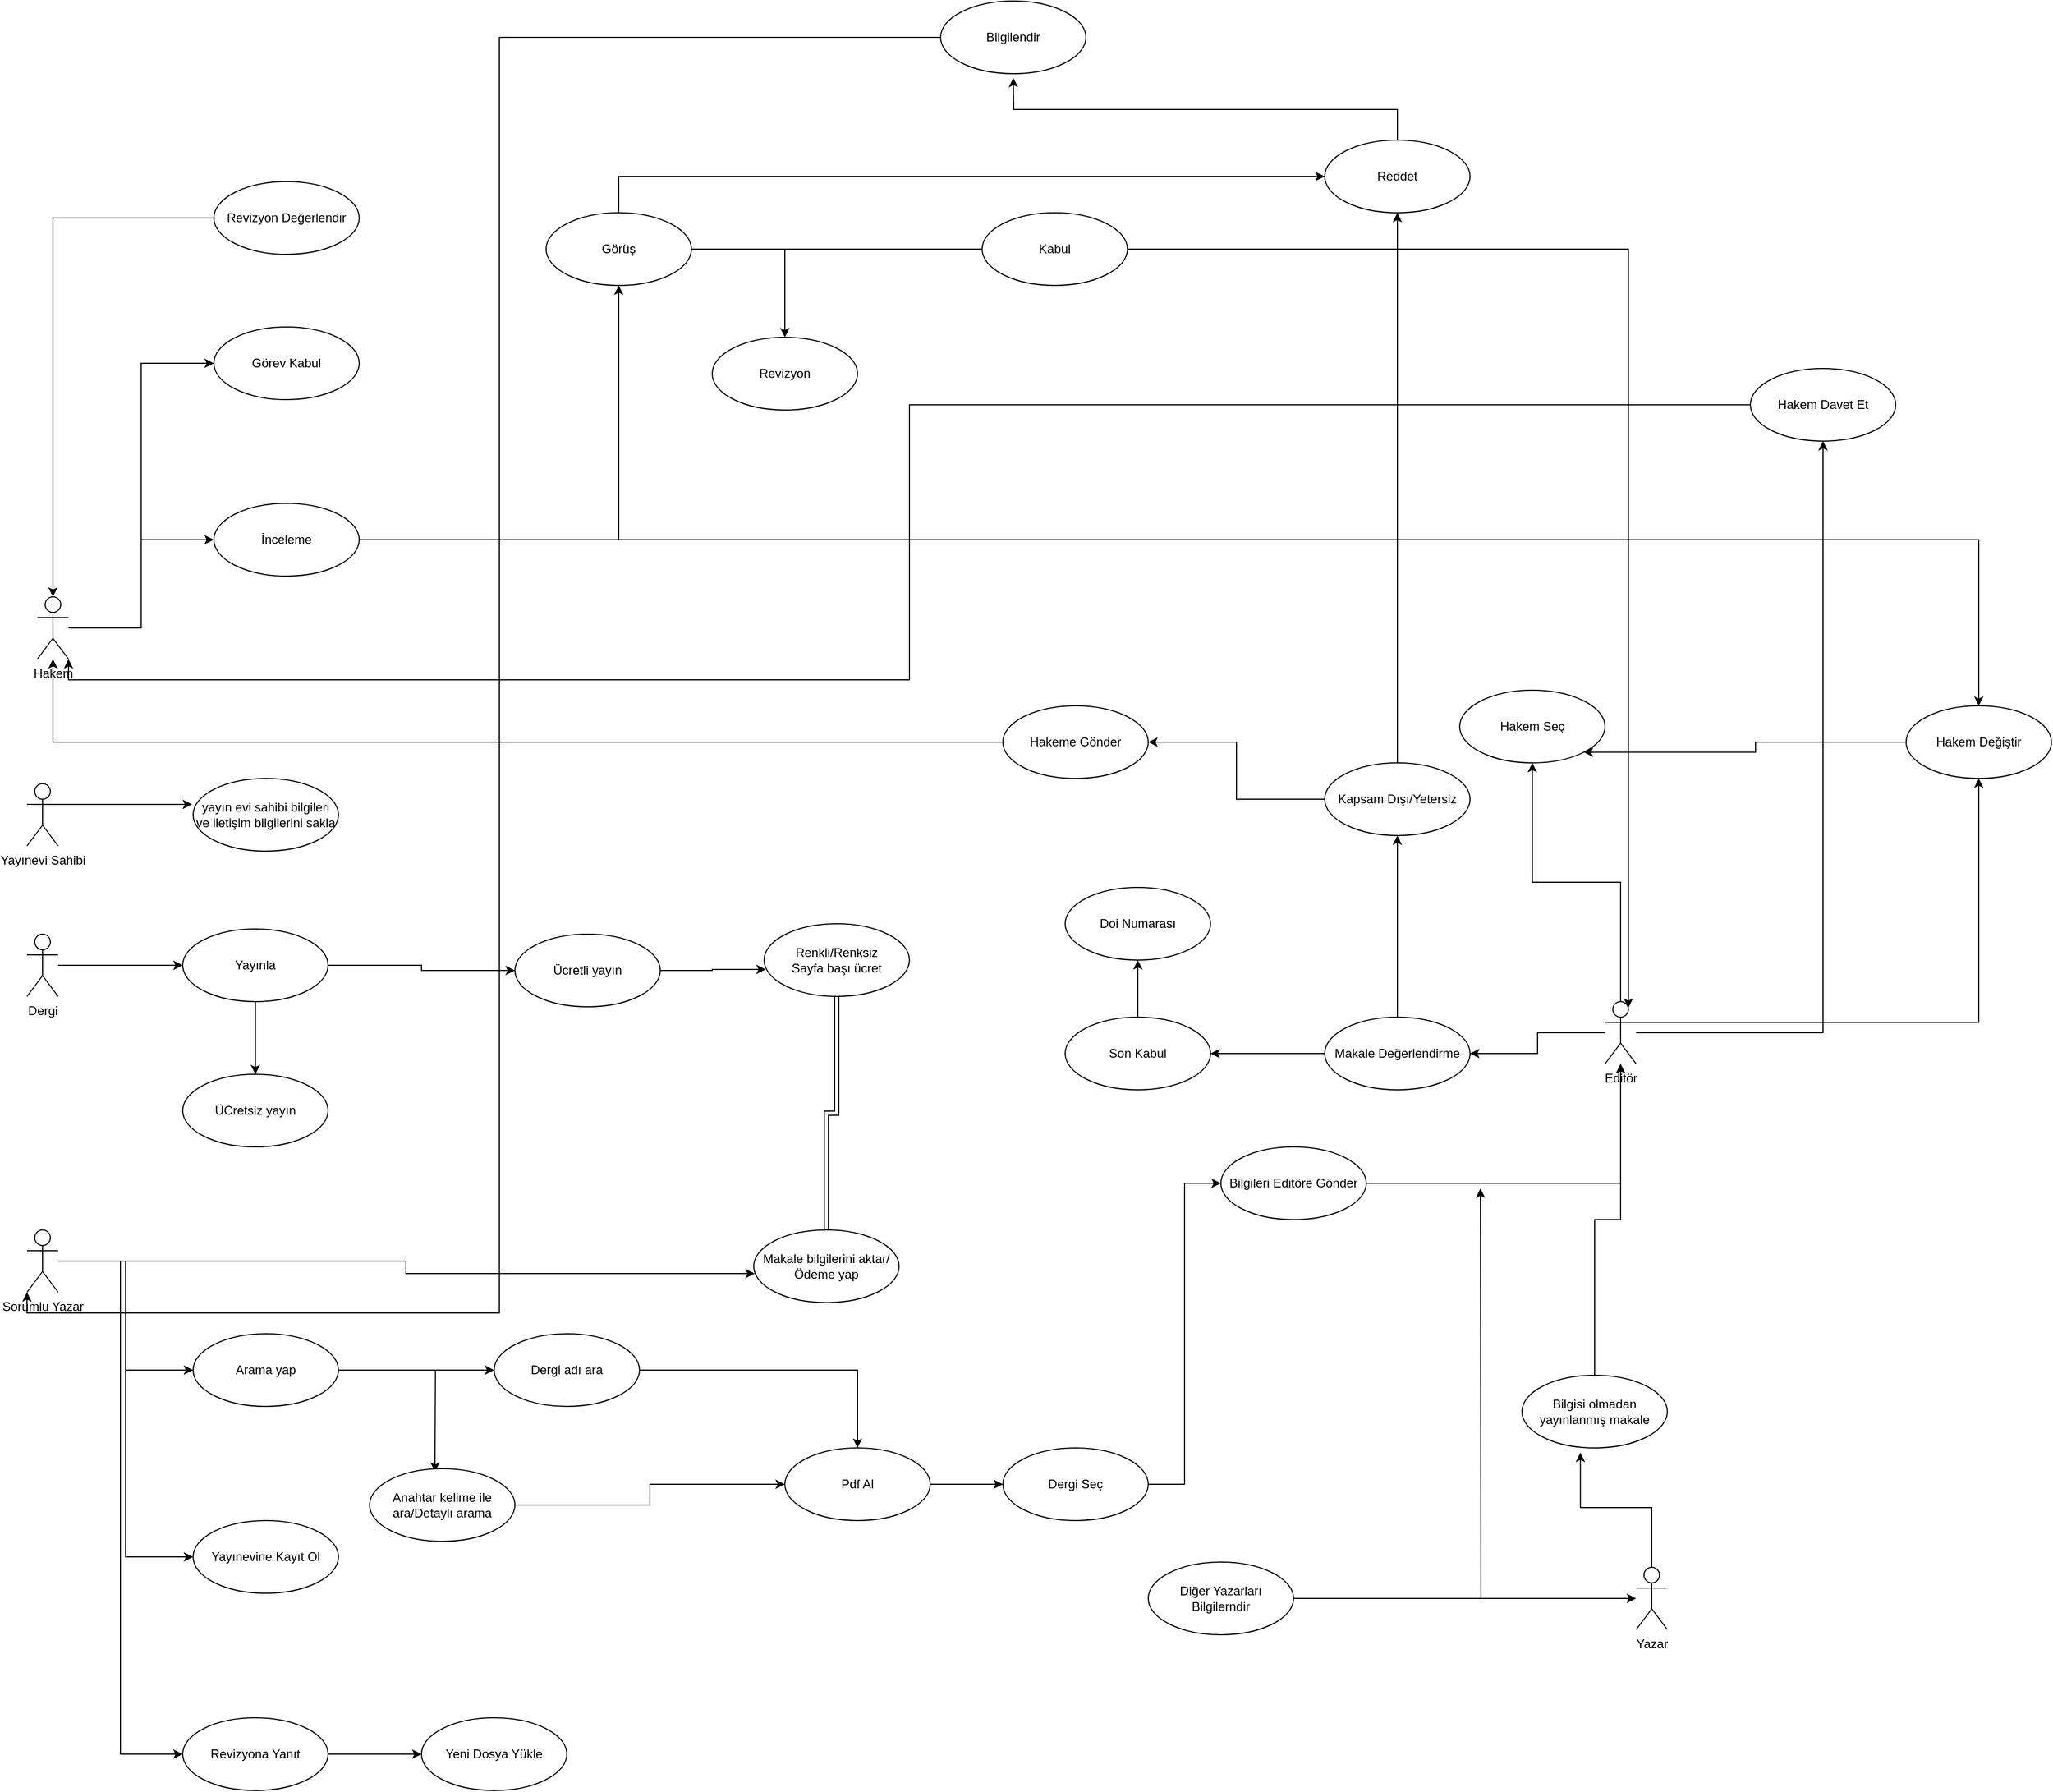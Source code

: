 <mxfile version="15.7.3" type="github">
  <diagram id="awHQZrbnHYnMlNxNUQ2R" name="Page-1">
    <mxGraphModel dx="5209" dy="3049" grid="1" gridSize="10" guides="1" tooltips="1" connect="1" arrows="1" fold="1" page="1" pageScale="1" pageWidth="827" pageHeight="1169" math="0" shadow="0">
      <root>
        <mxCell id="0" />
        <mxCell id="1" parent="0" />
        <mxCell id="LZG-TzadzP1TrmRf6MQe-5" style="edgeStyle=orthogonalEdgeStyle;rounded=0;orthogonalLoop=1;jettySize=auto;html=1;exitX=1;exitY=0.333;exitDx=0;exitDy=0;exitPerimeter=0;entryX=-0.007;entryY=0.357;entryDx=0;entryDy=0;entryPerimeter=0;" edge="1" parent="1" source="LZG-TzadzP1TrmRf6MQe-1" target="LZG-TzadzP1TrmRf6MQe-4">
          <mxGeometry relative="1" as="geometry" />
        </mxCell>
        <mxCell id="LZG-TzadzP1TrmRf6MQe-1" value="Yayınevi Sahibi" style="shape=umlActor;verticalLabelPosition=bottom;verticalAlign=top;html=1;" vertex="1" parent="1">
          <mxGeometry x="-827" y="-415" width="30" height="60" as="geometry" />
        </mxCell>
        <mxCell id="LZG-TzadzP1TrmRf6MQe-4" value="yayın evi sahibi bilgileri ve iletişim bilgilerini sakla" style="ellipse;whiteSpace=wrap;html=1;" vertex="1" parent="1">
          <mxGeometry x="-667" y="-420" width="140" height="70" as="geometry" />
        </mxCell>
        <mxCell id="LZG-TzadzP1TrmRf6MQe-9" style="edgeStyle=orthogonalEdgeStyle;rounded=0;orthogonalLoop=1;jettySize=auto;html=1;entryX=0.007;entryY=0.6;entryDx=0;entryDy=0;entryPerimeter=0;" edge="1" parent="1" source="LZG-TzadzP1TrmRf6MQe-6" target="LZG-TzadzP1TrmRf6MQe-8">
          <mxGeometry relative="1" as="geometry" />
        </mxCell>
        <mxCell id="LZG-TzadzP1TrmRf6MQe-11" style="edgeStyle=orthogonalEdgeStyle;rounded=0;orthogonalLoop=1;jettySize=auto;html=1;entryX=0;entryY=0.5;entryDx=0;entryDy=0;" edge="1" parent="1" source="LZG-TzadzP1TrmRf6MQe-6" target="LZG-TzadzP1TrmRf6MQe-10">
          <mxGeometry relative="1" as="geometry">
            <mxPoint x="-807" y="145" as="targetPoint" />
          </mxGeometry>
        </mxCell>
        <mxCell id="LZG-TzadzP1TrmRf6MQe-28" style="edgeStyle=orthogonalEdgeStyle;rounded=0;orthogonalLoop=1;jettySize=auto;html=1;entryX=0;entryY=0.5;entryDx=0;entryDy=0;" edge="1" parent="1" source="LZG-TzadzP1TrmRf6MQe-6" target="LZG-TzadzP1TrmRf6MQe-27">
          <mxGeometry relative="1" as="geometry" />
        </mxCell>
        <mxCell id="LZG-TzadzP1TrmRf6MQe-91" style="edgeStyle=orthogonalEdgeStyle;rounded=0;orthogonalLoop=1;jettySize=auto;html=1;entryX=0;entryY=0.5;entryDx=0;entryDy=0;" edge="1" parent="1" source="LZG-TzadzP1TrmRf6MQe-6" target="LZG-TzadzP1TrmRf6MQe-89">
          <mxGeometry relative="1" as="geometry" />
        </mxCell>
        <mxCell id="LZG-TzadzP1TrmRf6MQe-6" value="Sorumlu Yazar" style="shape=umlActor;verticalLabelPosition=bottom;verticalAlign=top;html=1;" vertex="1" parent="1">
          <mxGeometry x="-827" y="15" width="30" height="60" as="geometry" />
        </mxCell>
        <mxCell id="LZG-TzadzP1TrmRf6MQe-17" style="edgeStyle=orthogonalEdgeStyle;rounded=0;orthogonalLoop=1;jettySize=auto;html=1;entryX=0;entryY=0.5;entryDx=0;entryDy=0;" edge="1" parent="1" source="LZG-TzadzP1TrmRf6MQe-7" target="LZG-TzadzP1TrmRf6MQe-16">
          <mxGeometry relative="1" as="geometry" />
        </mxCell>
        <mxCell id="LZG-TzadzP1TrmRf6MQe-7" value="Dergi" style="shape=umlActor;verticalLabelPosition=bottom;verticalAlign=top;html=1;" vertex="1" parent="1">
          <mxGeometry x="-827" y="-270" width="30" height="60" as="geometry" />
        </mxCell>
        <mxCell id="LZG-TzadzP1TrmRf6MQe-8" value="Makale bilgilerini aktar/Ödeme yap" style="ellipse;whiteSpace=wrap;html=1;" vertex="1" parent="1">
          <mxGeometry x="-127" y="15" width="140" height="70" as="geometry" />
        </mxCell>
        <mxCell id="LZG-TzadzP1TrmRf6MQe-14" style="edgeStyle=orthogonalEdgeStyle;rounded=0;orthogonalLoop=1;jettySize=auto;html=1;" edge="1" parent="1" source="LZG-TzadzP1TrmRf6MQe-10" target="LZG-TzadzP1TrmRf6MQe-12">
          <mxGeometry relative="1" as="geometry" />
        </mxCell>
        <mxCell id="LZG-TzadzP1TrmRf6MQe-15" style="edgeStyle=orthogonalEdgeStyle;rounded=0;orthogonalLoop=1;jettySize=auto;html=1;entryX=0.021;entryY=0.329;entryDx=0;entryDy=0;entryPerimeter=0;" edge="1" parent="1" source="LZG-TzadzP1TrmRf6MQe-10">
          <mxGeometry relative="1" as="geometry">
            <mxPoint x="-434.06" y="248.03" as="targetPoint" />
          </mxGeometry>
        </mxCell>
        <mxCell id="LZG-TzadzP1TrmRf6MQe-10" value="Arama yap" style="ellipse;whiteSpace=wrap;html=1;" vertex="1" parent="1">
          <mxGeometry x="-667" y="115" width="140" height="70" as="geometry" />
        </mxCell>
        <mxCell id="LZG-TzadzP1TrmRf6MQe-32" style="edgeStyle=orthogonalEdgeStyle;rounded=0;orthogonalLoop=1;jettySize=auto;html=1;entryX=0.5;entryY=0;entryDx=0;entryDy=0;" edge="1" parent="1" source="LZG-TzadzP1TrmRf6MQe-12" target="LZG-TzadzP1TrmRf6MQe-31">
          <mxGeometry relative="1" as="geometry" />
        </mxCell>
        <mxCell id="LZG-TzadzP1TrmRf6MQe-12" value="Dergi adı ara" style="ellipse;whiteSpace=wrap;html=1;" vertex="1" parent="1">
          <mxGeometry x="-377" y="115" width="140" height="70" as="geometry" />
        </mxCell>
        <mxCell id="LZG-TzadzP1TrmRf6MQe-33" style="edgeStyle=orthogonalEdgeStyle;rounded=0;orthogonalLoop=1;jettySize=auto;html=1;" edge="1" parent="1" source="LZG-TzadzP1TrmRf6MQe-13" target="LZG-TzadzP1TrmRf6MQe-31">
          <mxGeometry relative="1" as="geometry" />
        </mxCell>
        <mxCell id="LZG-TzadzP1TrmRf6MQe-13" value="Anahtar kelime ile ara/Detaylı arama" style="ellipse;whiteSpace=wrap;html=1;" vertex="1" parent="1">
          <mxGeometry x="-497" y="245" width="140" height="70" as="geometry" />
        </mxCell>
        <mxCell id="LZG-TzadzP1TrmRf6MQe-20" style="edgeStyle=orthogonalEdgeStyle;rounded=0;orthogonalLoop=1;jettySize=auto;html=1;entryX=0.5;entryY=0;entryDx=0;entryDy=0;" edge="1" parent="1" source="LZG-TzadzP1TrmRf6MQe-16" target="LZG-TzadzP1TrmRf6MQe-19">
          <mxGeometry relative="1" as="geometry" />
        </mxCell>
        <mxCell id="LZG-TzadzP1TrmRf6MQe-21" style="edgeStyle=orthogonalEdgeStyle;rounded=0;orthogonalLoop=1;jettySize=auto;html=1;exitX=1;exitY=0.5;exitDx=0;exitDy=0;entryX=0;entryY=0.5;entryDx=0;entryDy=0;" edge="1" parent="1" source="LZG-TzadzP1TrmRf6MQe-16" target="LZG-TzadzP1TrmRf6MQe-18">
          <mxGeometry relative="1" as="geometry">
            <mxPoint x="-467" y="-239.882" as="targetPoint" />
          </mxGeometry>
        </mxCell>
        <mxCell id="LZG-TzadzP1TrmRf6MQe-16" value="Yayınla" style="ellipse;whiteSpace=wrap;html=1;" vertex="1" parent="1">
          <mxGeometry x="-677" y="-275" width="140" height="70" as="geometry" />
        </mxCell>
        <mxCell id="LZG-TzadzP1TrmRf6MQe-24" style="edgeStyle=orthogonalEdgeStyle;rounded=0;orthogonalLoop=1;jettySize=auto;html=1;entryX=0.011;entryY=0.629;entryDx=0;entryDy=0;entryPerimeter=0;" edge="1" parent="1" source="LZG-TzadzP1TrmRf6MQe-18" target="LZG-TzadzP1TrmRf6MQe-23">
          <mxGeometry relative="1" as="geometry" />
        </mxCell>
        <mxCell id="LZG-TzadzP1TrmRf6MQe-18" value="Ücretli yayın" style="ellipse;whiteSpace=wrap;html=1;" vertex="1" parent="1">
          <mxGeometry x="-357" y="-270" width="140" height="70" as="geometry" />
        </mxCell>
        <mxCell id="LZG-TzadzP1TrmRf6MQe-19" value="ÜCretsiz yayın" style="ellipse;whiteSpace=wrap;html=1;" vertex="1" parent="1">
          <mxGeometry x="-677" y="-135" width="140" height="70" as="geometry" />
        </mxCell>
        <mxCell id="LZG-TzadzP1TrmRf6MQe-25" style="edgeStyle=orthogonalEdgeStyle;rounded=0;orthogonalLoop=1;jettySize=auto;html=1;shape=link;" edge="1" parent="1" source="LZG-TzadzP1TrmRf6MQe-23" target="LZG-TzadzP1TrmRf6MQe-8">
          <mxGeometry relative="1" as="geometry" />
        </mxCell>
        <mxCell id="LZG-TzadzP1TrmRf6MQe-23" value="Renkli/Renksiz&lt;br&gt;Sayfa başı ücret" style="ellipse;whiteSpace=wrap;html=1;" vertex="1" parent="1">
          <mxGeometry x="-117" y="-280" width="140" height="70" as="geometry" />
        </mxCell>
        <mxCell id="LZG-TzadzP1TrmRf6MQe-27" value="Yayınevine Kayıt Ol" style="ellipse;whiteSpace=wrap;html=1;" vertex="1" parent="1">
          <mxGeometry x="-667" y="295" width="140" height="70" as="geometry" />
        </mxCell>
        <mxCell id="LZG-TzadzP1TrmRf6MQe-49" style="edgeStyle=orthogonalEdgeStyle;rounded=0;orthogonalLoop=1;jettySize=auto;html=1;entryX=1;entryY=0.5;entryDx=0;entryDy=0;" edge="1" parent="1" source="LZG-TzadzP1TrmRf6MQe-29" target="LZG-TzadzP1TrmRf6MQe-48">
          <mxGeometry relative="1" as="geometry" />
        </mxCell>
        <mxCell id="LZG-TzadzP1TrmRf6MQe-60" style="edgeStyle=orthogonalEdgeStyle;rounded=0;orthogonalLoop=1;jettySize=auto;html=1;entryX=0.5;entryY=1;entryDx=0;entryDy=0;" edge="1" parent="1" source="LZG-TzadzP1TrmRf6MQe-29" target="LZG-TzadzP1TrmRf6MQe-59">
          <mxGeometry relative="1" as="geometry" />
        </mxCell>
        <mxCell id="LZG-TzadzP1TrmRf6MQe-62" style="edgeStyle=orthogonalEdgeStyle;rounded=0;orthogonalLoop=1;jettySize=auto;html=1;entryX=0.5;entryY=1;entryDx=0;entryDy=0;" edge="1" parent="1" source="LZG-TzadzP1TrmRf6MQe-29" target="LZG-TzadzP1TrmRf6MQe-61">
          <mxGeometry relative="1" as="geometry">
            <mxPoint x="903" y="-265" as="targetPoint" />
          </mxGeometry>
        </mxCell>
        <mxCell id="LZG-TzadzP1TrmRf6MQe-80" style="edgeStyle=orthogonalEdgeStyle;rounded=0;orthogonalLoop=1;jettySize=auto;html=1;exitX=1;exitY=0.333;exitDx=0;exitDy=0;exitPerimeter=0;entryX=0.5;entryY=1;entryDx=0;entryDy=0;" edge="1" parent="1" source="LZG-TzadzP1TrmRf6MQe-29" target="LZG-TzadzP1TrmRf6MQe-79">
          <mxGeometry relative="1" as="geometry" />
        </mxCell>
        <mxCell id="LZG-TzadzP1TrmRf6MQe-29" value="Editör" style="shape=umlActor;verticalLabelPosition=bottom;verticalAlign=top;html=1;" vertex="1" parent="1">
          <mxGeometry x="693" y="-205" width="30" height="60" as="geometry" />
        </mxCell>
        <mxCell id="LZG-TzadzP1TrmRf6MQe-46" style="edgeStyle=orthogonalEdgeStyle;rounded=0;orthogonalLoop=1;jettySize=auto;html=1;entryX=0.402;entryY=1.065;entryDx=0;entryDy=0;entryPerimeter=0;" edge="1" parent="1" source="LZG-TzadzP1TrmRf6MQe-30" target="LZG-TzadzP1TrmRf6MQe-45">
          <mxGeometry relative="1" as="geometry" />
        </mxCell>
        <mxCell id="LZG-TzadzP1TrmRf6MQe-30" value="Yazar" style="shape=umlActor;verticalLabelPosition=bottom;verticalAlign=top;html=1;" vertex="1" parent="1">
          <mxGeometry x="723" y="340" width="30" height="60" as="geometry" />
        </mxCell>
        <mxCell id="LZG-TzadzP1TrmRf6MQe-35" style="edgeStyle=orthogonalEdgeStyle;rounded=0;orthogonalLoop=1;jettySize=auto;html=1;entryX=0;entryY=0.5;entryDx=0;entryDy=0;" edge="1" parent="1" source="LZG-TzadzP1TrmRf6MQe-31" target="LZG-TzadzP1TrmRf6MQe-34">
          <mxGeometry relative="1" as="geometry" />
        </mxCell>
        <mxCell id="LZG-TzadzP1TrmRf6MQe-31" value="Pdf Al" style="ellipse;whiteSpace=wrap;html=1;" vertex="1" parent="1">
          <mxGeometry x="-97" y="225" width="140" height="70" as="geometry" />
        </mxCell>
        <mxCell id="LZG-TzadzP1TrmRf6MQe-37" style="edgeStyle=orthogonalEdgeStyle;rounded=0;orthogonalLoop=1;jettySize=auto;html=1;entryX=0;entryY=0.5;entryDx=0;entryDy=0;" edge="1" parent="1" source="LZG-TzadzP1TrmRf6MQe-34" target="LZG-TzadzP1TrmRf6MQe-36">
          <mxGeometry relative="1" as="geometry" />
        </mxCell>
        <mxCell id="LZG-TzadzP1TrmRf6MQe-34" value="Dergi Seç" style="ellipse;whiteSpace=wrap;html=1;" vertex="1" parent="1">
          <mxGeometry x="113" y="225" width="140" height="70" as="geometry" />
        </mxCell>
        <mxCell id="LZG-TzadzP1TrmRf6MQe-42" style="edgeStyle=orthogonalEdgeStyle;rounded=0;orthogonalLoop=1;jettySize=auto;html=1;" edge="1" parent="1" source="LZG-TzadzP1TrmRf6MQe-36" target="LZG-TzadzP1TrmRf6MQe-29">
          <mxGeometry relative="1" as="geometry" />
        </mxCell>
        <mxCell id="LZG-TzadzP1TrmRf6MQe-36" value="Bilgileri Editöre Gönder" style="ellipse;whiteSpace=wrap;html=1;" vertex="1" parent="1">
          <mxGeometry x="323" y="-65" width="140" height="70" as="geometry" />
        </mxCell>
        <mxCell id="LZG-TzadzP1TrmRf6MQe-43" style="edgeStyle=orthogonalEdgeStyle;rounded=0;orthogonalLoop=1;jettySize=auto;html=1;" edge="1" parent="1" source="LZG-TzadzP1TrmRf6MQe-41">
          <mxGeometry relative="1" as="geometry">
            <mxPoint x="573" y="-25" as="targetPoint" />
          </mxGeometry>
        </mxCell>
        <mxCell id="LZG-TzadzP1TrmRf6MQe-44" style="edgeStyle=orthogonalEdgeStyle;rounded=0;orthogonalLoop=1;jettySize=auto;html=1;" edge="1" parent="1" source="LZG-TzadzP1TrmRf6MQe-41" target="LZG-TzadzP1TrmRf6MQe-30">
          <mxGeometry relative="1" as="geometry" />
        </mxCell>
        <mxCell id="LZG-TzadzP1TrmRf6MQe-41" value="Diğer Yazarları Bilgilerndir" style="ellipse;whiteSpace=wrap;html=1;" vertex="1" parent="1">
          <mxGeometry x="253" y="335" width="140" height="70" as="geometry" />
        </mxCell>
        <mxCell id="LZG-TzadzP1TrmRf6MQe-47" style="edgeStyle=orthogonalEdgeStyle;rounded=0;orthogonalLoop=1;jettySize=auto;html=1;" edge="1" parent="1" source="LZG-TzadzP1TrmRf6MQe-45" target="LZG-TzadzP1TrmRf6MQe-29">
          <mxGeometry relative="1" as="geometry" />
        </mxCell>
        <mxCell id="LZG-TzadzP1TrmRf6MQe-45" value="Bilgisi olmadan yayınlanmış makale" style="ellipse;whiteSpace=wrap;html=1;" vertex="1" parent="1">
          <mxGeometry x="613" y="155" width="140" height="70" as="geometry" />
        </mxCell>
        <mxCell id="LZG-TzadzP1TrmRf6MQe-52" style="edgeStyle=orthogonalEdgeStyle;rounded=0;orthogonalLoop=1;jettySize=auto;html=1;entryX=0.5;entryY=1;entryDx=0;entryDy=0;" edge="1" parent="1" source="LZG-TzadzP1TrmRf6MQe-48" target="LZG-TzadzP1TrmRf6MQe-50">
          <mxGeometry relative="1" as="geometry" />
        </mxCell>
        <mxCell id="LZG-TzadzP1TrmRf6MQe-57" style="edgeStyle=orthogonalEdgeStyle;rounded=0;orthogonalLoop=1;jettySize=auto;html=1;entryX=1;entryY=0.5;entryDx=0;entryDy=0;" edge="1" parent="1" source="LZG-TzadzP1TrmRf6MQe-48" target="LZG-TzadzP1TrmRf6MQe-51">
          <mxGeometry relative="1" as="geometry" />
        </mxCell>
        <mxCell id="LZG-TzadzP1TrmRf6MQe-48" value="Makale Değerlendirme" style="ellipse;whiteSpace=wrap;html=1;" vertex="1" parent="1">
          <mxGeometry x="423" y="-190" width="140" height="70" as="geometry" />
        </mxCell>
        <mxCell id="LZG-TzadzP1TrmRf6MQe-55" style="edgeStyle=orthogonalEdgeStyle;rounded=0;orthogonalLoop=1;jettySize=auto;html=1;entryX=0.5;entryY=1;entryDx=0;entryDy=0;" edge="1" parent="1" source="LZG-TzadzP1TrmRf6MQe-50" target="LZG-TzadzP1TrmRf6MQe-53">
          <mxGeometry relative="1" as="geometry" />
        </mxCell>
        <mxCell id="LZG-TzadzP1TrmRf6MQe-56" style="edgeStyle=orthogonalEdgeStyle;rounded=0;orthogonalLoop=1;jettySize=auto;html=1;" edge="1" parent="1" source="LZG-TzadzP1TrmRf6MQe-50" target="LZG-TzadzP1TrmRf6MQe-54">
          <mxGeometry relative="1" as="geometry" />
        </mxCell>
        <mxCell id="LZG-TzadzP1TrmRf6MQe-50" value="Kapsam Dışı/Yetersiz" style="ellipse;whiteSpace=wrap;html=1;" vertex="1" parent="1">
          <mxGeometry x="423" y="-435" width="140" height="70" as="geometry" />
        </mxCell>
        <mxCell id="LZG-TzadzP1TrmRf6MQe-78" value="" style="edgeStyle=orthogonalEdgeStyle;rounded=0;orthogonalLoop=1;jettySize=auto;html=1;" edge="1" parent="1" source="LZG-TzadzP1TrmRf6MQe-51" target="LZG-TzadzP1TrmRf6MQe-77">
          <mxGeometry relative="1" as="geometry" />
        </mxCell>
        <mxCell id="LZG-TzadzP1TrmRf6MQe-51" value="Son Kabul" style="ellipse;whiteSpace=wrap;html=1;" vertex="1" parent="1">
          <mxGeometry x="173" y="-190" width="140" height="70" as="geometry" />
        </mxCell>
        <mxCell id="LZG-TzadzP1TrmRf6MQe-86" style="edgeStyle=orthogonalEdgeStyle;rounded=0;orthogonalLoop=1;jettySize=auto;html=1;exitX=0.5;exitY=0;exitDx=0;exitDy=0;" edge="1" parent="1" source="LZG-TzadzP1TrmRf6MQe-53">
          <mxGeometry relative="1" as="geometry">
            <mxPoint x="123" y="-1095.0" as="targetPoint" />
          </mxGeometry>
        </mxCell>
        <mxCell id="LZG-TzadzP1TrmRf6MQe-53" value="Reddet" style="ellipse;whiteSpace=wrap;html=1;" vertex="1" parent="1">
          <mxGeometry x="423" y="-1035" width="140" height="70" as="geometry" />
        </mxCell>
        <mxCell id="LZG-TzadzP1TrmRf6MQe-64" style="edgeStyle=orthogonalEdgeStyle;rounded=0;orthogonalLoop=1;jettySize=auto;html=1;" edge="1" parent="1" source="LZG-TzadzP1TrmRf6MQe-54" target="LZG-TzadzP1TrmRf6MQe-63">
          <mxGeometry relative="1" as="geometry" />
        </mxCell>
        <mxCell id="LZG-TzadzP1TrmRf6MQe-54" value="Hakeme Gönder" style="ellipse;whiteSpace=wrap;html=1;" vertex="1" parent="1">
          <mxGeometry x="113" y="-490" width="140" height="70" as="geometry" />
        </mxCell>
        <mxCell id="LZG-TzadzP1TrmRf6MQe-59" value="Hakem Seç" style="ellipse;whiteSpace=wrap;html=1;" vertex="1" parent="1">
          <mxGeometry x="553" y="-505" width="140" height="70" as="geometry" />
        </mxCell>
        <mxCell id="LZG-TzadzP1TrmRf6MQe-67" style="edgeStyle=orthogonalEdgeStyle;rounded=0;orthogonalLoop=1;jettySize=auto;html=1;entryX=1;entryY=1;entryDx=0;entryDy=0;entryPerimeter=0;" edge="1" parent="1" source="LZG-TzadzP1TrmRf6MQe-61" target="LZG-TzadzP1TrmRf6MQe-63">
          <mxGeometry relative="1" as="geometry" />
        </mxCell>
        <mxCell id="LZG-TzadzP1TrmRf6MQe-61" value="Hakem Davet Et" style="ellipse;whiteSpace=wrap;html=1;" vertex="1" parent="1">
          <mxGeometry x="833" y="-815" width="140" height="70" as="geometry" />
        </mxCell>
        <mxCell id="LZG-TzadzP1TrmRf6MQe-66" style="edgeStyle=orthogonalEdgeStyle;rounded=0;orthogonalLoop=1;jettySize=auto;html=1;entryX=0;entryY=0.5;entryDx=0;entryDy=0;" edge="1" parent="1" source="LZG-TzadzP1TrmRf6MQe-63" target="LZG-TzadzP1TrmRf6MQe-65">
          <mxGeometry relative="1" as="geometry" />
        </mxCell>
        <mxCell id="LZG-TzadzP1TrmRf6MQe-69" style="edgeStyle=orthogonalEdgeStyle;rounded=0;orthogonalLoop=1;jettySize=auto;html=1;entryX=0;entryY=0.5;entryDx=0;entryDy=0;" edge="1" parent="1" source="LZG-TzadzP1TrmRf6MQe-63" target="LZG-TzadzP1TrmRf6MQe-68">
          <mxGeometry relative="1" as="geometry" />
        </mxCell>
        <mxCell id="LZG-TzadzP1TrmRf6MQe-63" value="Hakem" style="shape=umlActor;verticalLabelPosition=bottom;verticalAlign=top;html=1;" vertex="1" parent="1">
          <mxGeometry x="-817" y="-595" width="30" height="60" as="geometry" />
        </mxCell>
        <mxCell id="LZG-TzadzP1TrmRf6MQe-70" style="edgeStyle=orthogonalEdgeStyle;rounded=0;orthogonalLoop=1;jettySize=auto;html=1;entryX=0.5;entryY=1;entryDx=0;entryDy=0;" edge="1" parent="1" source="LZG-TzadzP1TrmRf6MQe-65" target="LZG-TzadzP1TrmRf6MQe-72">
          <mxGeometry relative="1" as="geometry">
            <mxPoint x="-167" y="-955.0" as="targetPoint" />
          </mxGeometry>
        </mxCell>
        <mxCell id="LZG-TzadzP1TrmRf6MQe-82" style="edgeStyle=orthogonalEdgeStyle;rounded=0;orthogonalLoop=1;jettySize=auto;html=1;" edge="1" parent="1" source="LZG-TzadzP1TrmRf6MQe-65" target="LZG-TzadzP1TrmRf6MQe-79">
          <mxGeometry relative="1" as="geometry" />
        </mxCell>
        <mxCell id="LZG-TzadzP1TrmRf6MQe-65" value="İnceleme" style="ellipse;whiteSpace=wrap;html=1;" vertex="1" parent="1">
          <mxGeometry x="-647" y="-685" width="140" height="70" as="geometry" />
        </mxCell>
        <mxCell id="LZG-TzadzP1TrmRf6MQe-68" value="Görev Kabul" style="ellipse;whiteSpace=wrap;html=1;" vertex="1" parent="1">
          <mxGeometry x="-647" y="-855" width="140" height="70" as="geometry" />
        </mxCell>
        <mxCell id="LZG-TzadzP1TrmRf6MQe-73" style="edgeStyle=orthogonalEdgeStyle;rounded=0;orthogonalLoop=1;jettySize=auto;html=1;entryX=0;entryY=0.5;entryDx=0;entryDy=0;exitX=0.5;exitY=0;exitDx=0;exitDy=0;" edge="1" parent="1" source="LZG-TzadzP1TrmRf6MQe-72" target="LZG-TzadzP1TrmRf6MQe-53">
          <mxGeometry relative="1" as="geometry">
            <mxPoint x="-137" y="-930" as="sourcePoint" />
          </mxGeometry>
        </mxCell>
        <mxCell id="LZG-TzadzP1TrmRf6MQe-74" style="edgeStyle=orthogonalEdgeStyle;rounded=0;orthogonalLoop=1;jettySize=auto;html=1;entryX=0.75;entryY=0.1;entryDx=0;entryDy=0;entryPerimeter=0;startArrow=none;" edge="1" parent="1" source="LZG-TzadzP1TrmRf6MQe-75" target="LZG-TzadzP1TrmRf6MQe-29">
          <mxGeometry relative="1" as="geometry" />
        </mxCell>
        <mxCell id="LZG-TzadzP1TrmRf6MQe-88" style="edgeStyle=orthogonalEdgeStyle;rounded=0;orthogonalLoop=1;jettySize=auto;html=1;" edge="1" parent="1" source="LZG-TzadzP1TrmRf6MQe-72" target="LZG-TzadzP1TrmRf6MQe-87">
          <mxGeometry relative="1" as="geometry" />
        </mxCell>
        <mxCell id="LZG-TzadzP1TrmRf6MQe-72" value="Görüş" style="ellipse;whiteSpace=wrap;html=1;" vertex="1" parent="1">
          <mxGeometry x="-327" y="-965" width="140" height="70" as="geometry" />
        </mxCell>
        <mxCell id="LZG-TzadzP1TrmRf6MQe-75" value="Kabul" style="ellipse;whiteSpace=wrap;html=1;" vertex="1" parent="1">
          <mxGeometry x="93" y="-965" width="140" height="70" as="geometry" />
        </mxCell>
        <mxCell id="LZG-TzadzP1TrmRf6MQe-76" value="" style="edgeStyle=orthogonalEdgeStyle;rounded=0;orthogonalLoop=1;jettySize=auto;html=1;entryX=0;entryY=0.5;entryDx=0;entryDy=0;endArrow=none;" edge="1" parent="1" source="LZG-TzadzP1TrmRf6MQe-72" target="LZG-TzadzP1TrmRf6MQe-75">
          <mxGeometry relative="1" as="geometry">
            <mxPoint x="-187" y="-930.0" as="sourcePoint" />
            <mxPoint x="715.5" y="-199" as="targetPoint" />
          </mxGeometry>
        </mxCell>
        <mxCell id="LZG-TzadzP1TrmRf6MQe-77" value="Doi Numarası" style="ellipse;whiteSpace=wrap;html=1;" vertex="1" parent="1">
          <mxGeometry x="173" y="-315" width="140" height="70" as="geometry" />
        </mxCell>
        <mxCell id="LZG-TzadzP1TrmRf6MQe-81" style="edgeStyle=orthogonalEdgeStyle;rounded=0;orthogonalLoop=1;jettySize=auto;html=1;entryX=1;entryY=1;entryDx=0;entryDy=0;" edge="1" parent="1" source="LZG-TzadzP1TrmRf6MQe-79" target="LZG-TzadzP1TrmRf6MQe-59">
          <mxGeometry relative="1" as="geometry" />
        </mxCell>
        <mxCell id="LZG-TzadzP1TrmRf6MQe-79" value="Hakem Değiştir" style="ellipse;whiteSpace=wrap;html=1;" vertex="1" parent="1">
          <mxGeometry x="983" y="-490" width="140" height="70" as="geometry" />
        </mxCell>
        <mxCell id="LZG-TzadzP1TrmRf6MQe-85" style="edgeStyle=orthogonalEdgeStyle;rounded=0;orthogonalLoop=1;jettySize=auto;html=1;entryX=0;entryY=1;entryDx=0;entryDy=0;entryPerimeter=0;" edge="1" parent="1" source="LZG-TzadzP1TrmRf6MQe-83" target="LZG-TzadzP1TrmRf6MQe-6">
          <mxGeometry relative="1" as="geometry" />
        </mxCell>
        <mxCell id="LZG-TzadzP1TrmRf6MQe-83" value="Bilgilendir" style="ellipse;whiteSpace=wrap;html=1;" vertex="1" parent="1">
          <mxGeometry x="53" y="-1169" width="140" height="70" as="geometry" />
        </mxCell>
        <mxCell id="LZG-TzadzP1TrmRf6MQe-87" value="Revizyon" style="ellipse;whiteSpace=wrap;html=1;" vertex="1" parent="1">
          <mxGeometry x="-167" y="-845" width="140" height="70" as="geometry" />
        </mxCell>
        <mxCell id="LZG-TzadzP1TrmRf6MQe-93" style="edgeStyle=orthogonalEdgeStyle;rounded=0;orthogonalLoop=1;jettySize=auto;html=1;entryX=0;entryY=0.5;entryDx=0;entryDy=0;" edge="1" parent="1" source="LZG-TzadzP1TrmRf6MQe-89" target="LZG-TzadzP1TrmRf6MQe-92">
          <mxGeometry relative="1" as="geometry" />
        </mxCell>
        <mxCell id="LZG-TzadzP1TrmRf6MQe-89" value="Revizyona Yanıt " style="ellipse;whiteSpace=wrap;html=1;" vertex="1" parent="1">
          <mxGeometry x="-677" y="485" width="140" height="70" as="geometry" />
        </mxCell>
        <mxCell id="LZG-TzadzP1TrmRf6MQe-92" value="Yeni Dosya Yükle" style="ellipse;whiteSpace=wrap;html=1;" vertex="1" parent="1">
          <mxGeometry x="-447" y="485" width="140" height="70" as="geometry" />
        </mxCell>
        <mxCell id="LZG-TzadzP1TrmRf6MQe-95" style="edgeStyle=orthogonalEdgeStyle;rounded=0;orthogonalLoop=1;jettySize=auto;html=1;entryX=0.5;entryY=0;entryDx=0;entryDy=0;entryPerimeter=0;" edge="1" parent="1" source="LZG-TzadzP1TrmRf6MQe-94" target="LZG-TzadzP1TrmRf6MQe-63">
          <mxGeometry relative="1" as="geometry" />
        </mxCell>
        <mxCell id="LZG-TzadzP1TrmRf6MQe-94" value="Revizyon Değerlendir" style="ellipse;whiteSpace=wrap;html=1;" vertex="1" parent="1">
          <mxGeometry x="-647" y="-995" width="140" height="70" as="geometry" />
        </mxCell>
      </root>
    </mxGraphModel>
  </diagram>
</mxfile>
